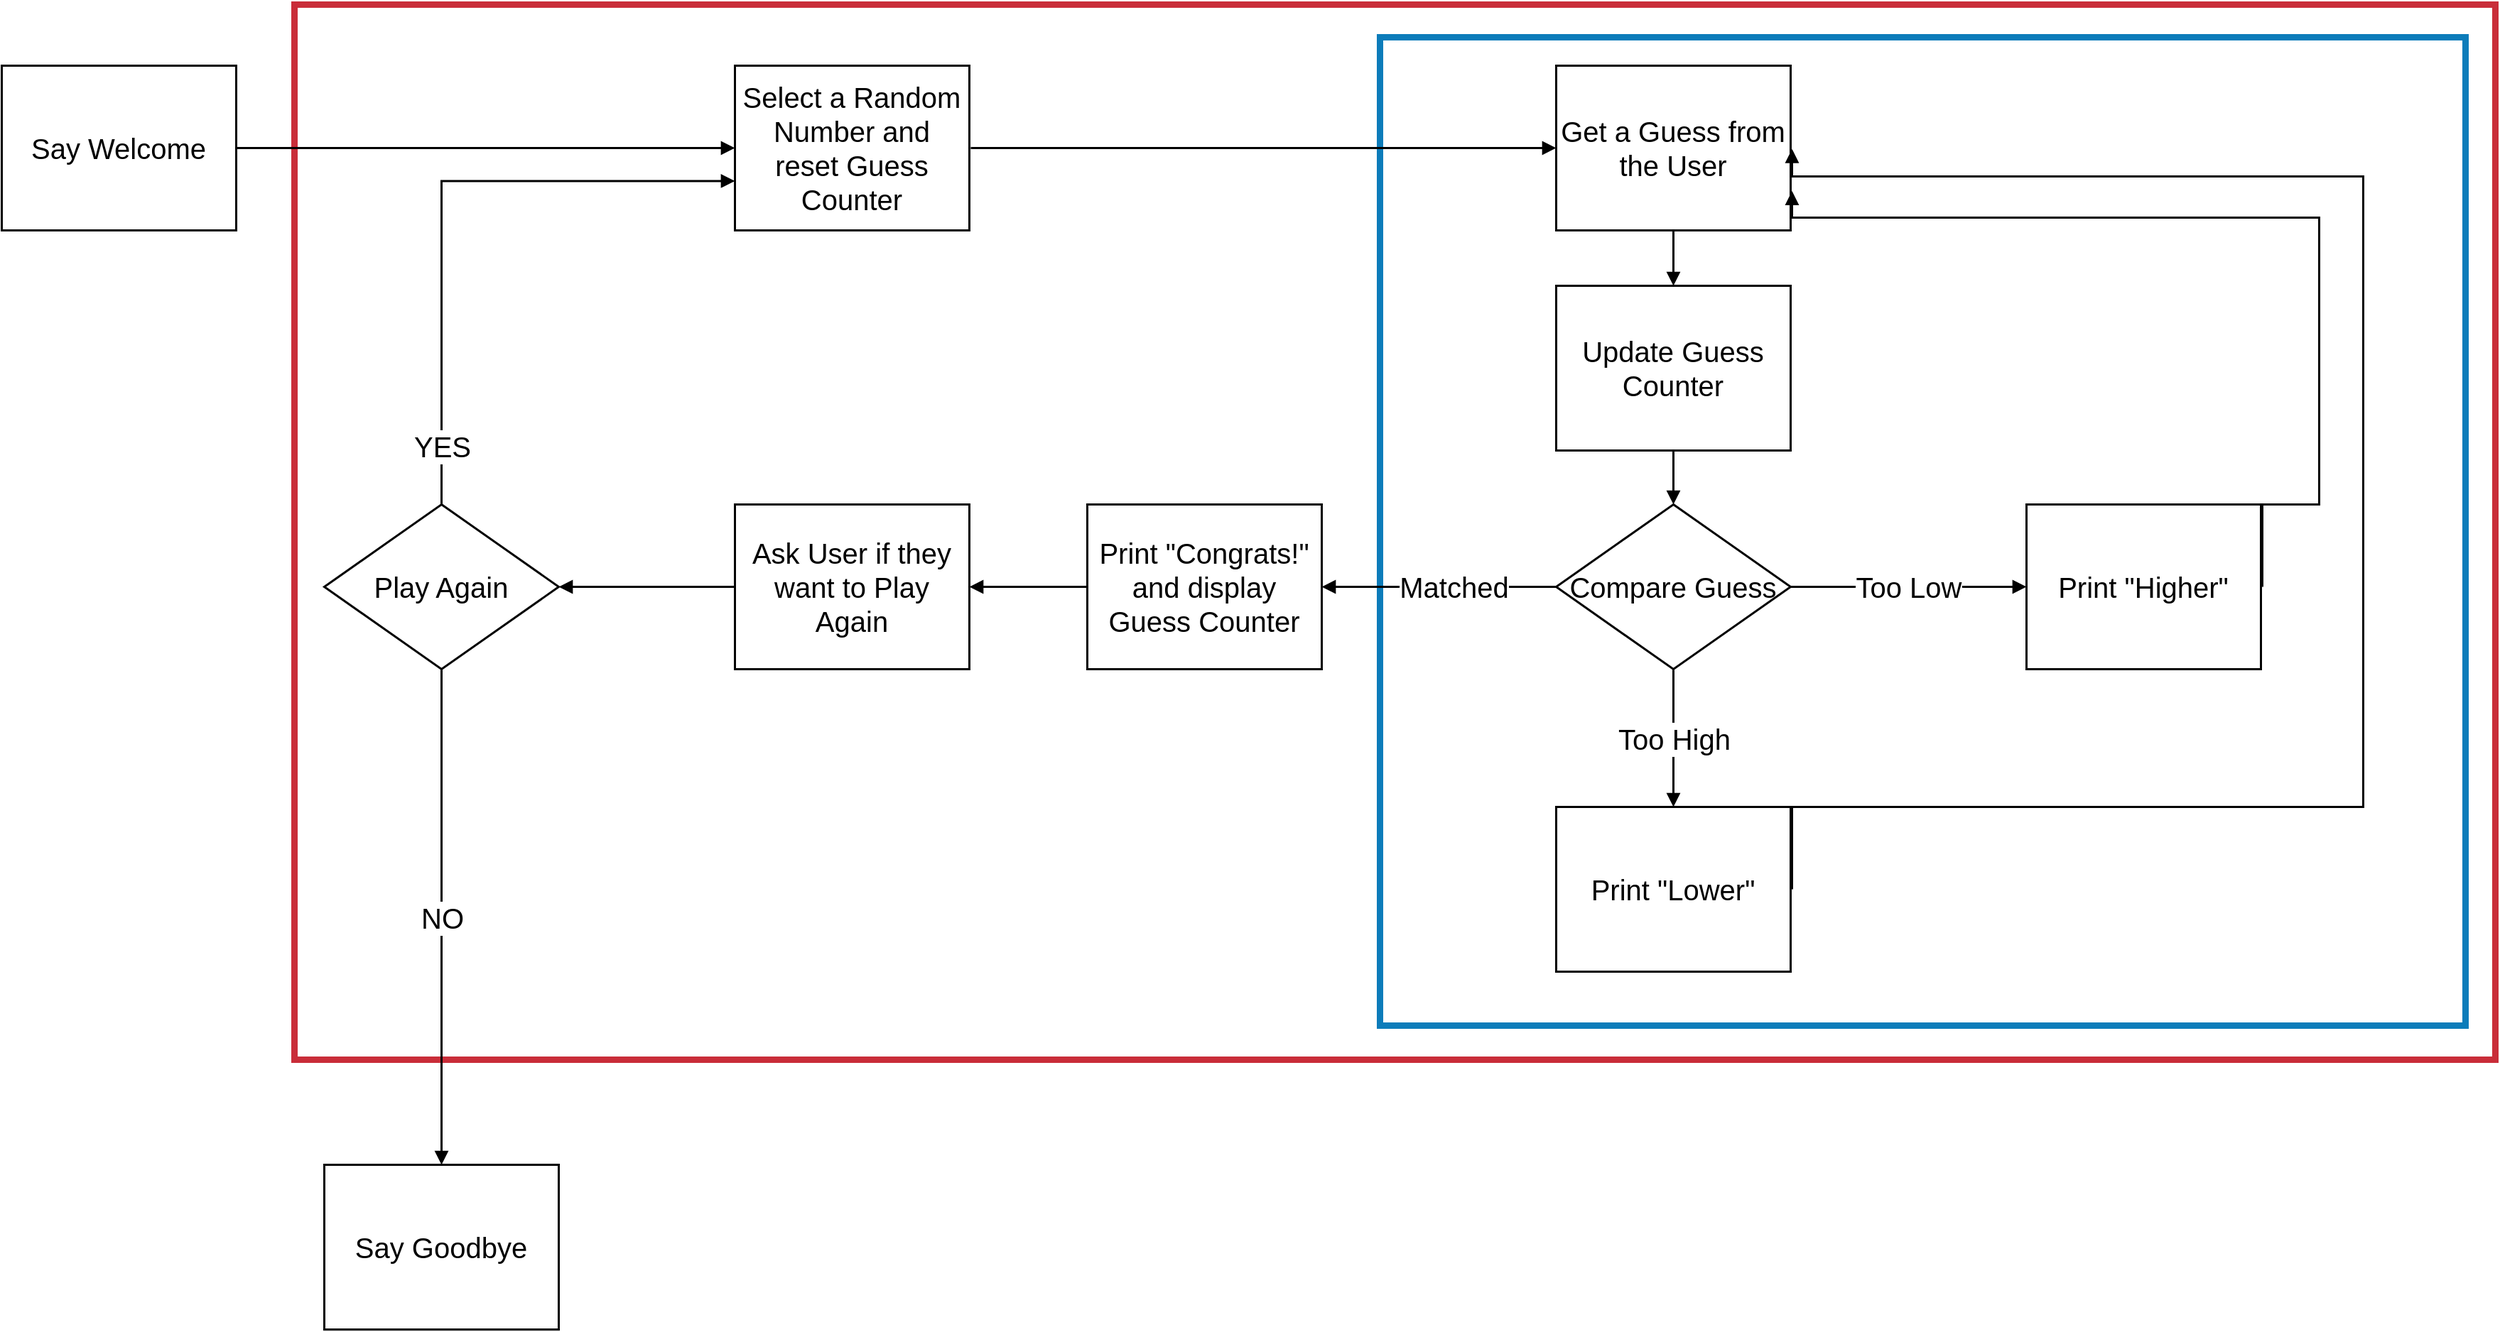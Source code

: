 <?xml version="1.0" encoding="UTF-8"?><mxfile type="Lucidchart-Import" version="17.1.4"><diagram name="Page 1" id="0"><mxGraphModel page="1" pageWidth="1020" pageHeight="1320" grid="1" gridSize="15"><root><mxCell id="0"/><mxCell id="1" parent="0"/><UserObject label="" lucidchartObjectId="PZi6dpZTEsm0" id="2"><mxCell style="html=1;overflow=block;blockSpacing=1;whiteSpace=wrap;fontSize=13;spacing=3.8;strokeColor=#c92d39;strokeOpacity=100;fillOpacity=0;fillColor=#000000;strokeWidth=4.5;" vertex="1" parent="1"><mxGeometry x="236" y="27" width="1549" height="743" as="geometry"/></mxCell></UserObject><UserObject label="" lucidchartObjectId="aZi6Ro7klaEt" id="3"><mxCell style="html=1;overflow=block;blockSpacing=1;whiteSpace=wrap;fontSize=13;spacing=3.8;strokeColor=#0c7cba;strokeOpacity=100;fillOpacity=0;fillColor=#000000;strokeWidth=4.5;" vertex="1" parent="1"><mxGeometry x="1000" y="50" width="764" height="696" as="geometry"/></mxCell></UserObject><UserObject label="Say Welcome" lucidchartObjectId="0Si6KJaVaL3Q" id="4"><mxCell style="html=1;overflow=block;blockSpacing=1;whiteSpace=wrap;fontSize=20;fontColor=default;spacing=3.8;strokeOpacity=100;strokeWidth=1.5;" vertex="1" parent="1"><mxGeometry x="30" y="70" width="165" height="116" as="geometry"/></mxCell></UserObject><UserObject label="Select a Random Number and reset Guess Counter" lucidchartObjectId="~Si6.IU.Ohw-" id="5"><mxCell style="html=1;overflow=block;blockSpacing=1;whiteSpace=wrap;fontSize=20;fontColor=default;spacing=3.8;strokeOpacity=100;strokeWidth=1.5;" vertex="1" parent="1"><mxGeometry x="546" y="70" width="165" height="116" as="geometry"/></mxCell></UserObject><UserObject label="Get a Guess from the User" lucidchartObjectId="nTi6SeQiPC31" id="6"><mxCell style="html=1;overflow=block;blockSpacing=1;whiteSpace=wrap;fontSize=20;fontColor=default;spacing=3.8;strokeOpacity=100;strokeWidth=1.5;" vertex="1" parent="1"><mxGeometry x="1124" y="70" width="165" height="116" as="geometry"/></mxCell></UserObject><UserObject label="Print &quot;Higher&quot; " lucidchartObjectId="HTi6EIUTjdSJ" id="7"><mxCell style="html=1;overflow=block;blockSpacing=1;whiteSpace=wrap;fontSize=20;fontColor=default;spacing=3.8;strokeOpacity=100;strokeWidth=1.5;" vertex="1" parent="1"><mxGeometry x="1455" y="379" width="165" height="116" as="geometry"/></mxCell></UserObject><UserObject label="Compare    Guess" lucidchartObjectId="OTi6t1-SYyoT" id="8"><mxCell style="html=1;overflow=block;blockSpacing=1;whiteSpace=wrap;rhombus;fontSize=20;fontColor=default;spacing=3.8;strokeOpacity=100;strokeWidth=1.5;" vertex="1" parent="1"><mxGeometry x="1124" y="379" width="165" height="116" as="geometry"/></mxCell></UserObject><UserObject label="Print &quot;Lower&quot; " lucidchartObjectId="nUi6TbeZuEdn" id="9"><mxCell style="html=1;overflow=block;blockSpacing=1;whiteSpace=wrap;fontSize=20;fontColor=default;spacing=3.8;strokeOpacity=100;strokeWidth=1.5;" vertex="1" parent="1"><mxGeometry x="1124" y="592" width="165" height="116" as="geometry"/></mxCell></UserObject><UserObject label="Print &quot;Congrats!&quot; and display  Guess Counter" lucidchartObjectId="BUi6DyVIW72B" id="10"><mxCell style="html=1;overflow=block;blockSpacing=1;whiteSpace=wrap;fontSize=20;fontColor=default;spacing=3.8;strokeOpacity=100;strokeWidth=1.5;" vertex="1" parent="1"><mxGeometry x="794" y="379" width="165" height="116" as="geometry"/></mxCell></UserObject><UserObject label="Ask User if they want to Play Again" lucidchartObjectId="mVi6K~r7vYhf" id="11"><mxCell style="html=1;overflow=block;blockSpacing=1;whiteSpace=wrap;fontSize=20;fontColor=default;spacing=3.8;strokeOpacity=100;strokeWidth=1.5;" vertex="1" parent="1"><mxGeometry x="546" y="379" width="165" height="116" as="geometry"/></mxCell></UserObject><UserObject label="Play Again" lucidchartObjectId="uVi6xQJ3AqvH" id="12"><mxCell style="html=1;overflow=block;blockSpacing=1;whiteSpace=wrap;rhombus;fontSize=20;fontColor=default;spacing=3.8;strokeOpacity=100;strokeWidth=1.5;" vertex="1" parent="1"><mxGeometry x="257" y="379" width="165" height="116" as="geometry"/></mxCell></UserObject><UserObject label="" lucidchartObjectId="VVi6OjT8E83I" id="13"><mxCell style="html=1;jettySize=18;whiteSpace=wrap;fontSize=13;fontFamily=Helvetica;strokeWidth=1.5;rounded=1;arcSize=0;edgeStyle=orthogonalEdgeStyle;startArrow=none;endArrow=block;endFill=1;exitX=1;exitY=0.5;exitPerimeter=0;entryX=0;entryY=0.5;entryPerimeter=0;" edge="1" parent="1" source="4" target="5"><mxGeometry width="100" height="100" relative="1" as="geometry"><Array as="points"/></mxGeometry></mxCell></UserObject><UserObject label="" lucidchartObjectId="1Vi62ihHbxk-" id="14"><mxCell style="html=1;jettySize=18;whiteSpace=wrap;fontSize=13;fontFamily=Helvetica;strokeWidth=1.5;rounded=1;arcSize=0;edgeStyle=orthogonalEdgeStyle;startArrow=none;endArrow=block;endFill=1;exitX=1.006;exitY=0.5;exitPerimeter=0;" edge="1" parent="1" source="5" target="6"><mxGeometry width="100" height="100" relative="1" as="geometry"><Array as="points"/></mxGeometry></mxCell></UserObject><UserObject label="" lucidchartObjectId="vWi6Vv4w4_bc" id="15"><mxCell style="html=1;jettySize=18;whiteSpace=wrap;fontSize=13;fontFamily=Helvetica;strokeWidth=1.5;rounded=1;arcSize=0;edgeStyle=orthogonalEdgeStyle;startArrow=none;endArrow=block;endFill=1;exitX=0.5;exitY=1;exitPerimeter=0;entryX=0.5;entryY=0;entryPerimeter=0;" edge="1" parent="1" source="8" target="9"><mxGeometry width="100" height="100" relative="1" as="geometry"><Array as="points"/></mxGeometry></mxCell></UserObject><mxCell id="16" value="Too High" style="text;html=1;resizable=0;labelBackgroundColor=default;align=center;verticalAlign=middle;fontColor=default;fontFamily=Helvetica;fontSize=20;" vertex="1" parent="15"><mxGeometry relative="1" as="geometry"/></mxCell><UserObject label="" lucidchartObjectId="EWi6L_.XTNf7" id="17"><mxCell style="html=1;jettySize=18;whiteSpace=wrap;fontSize=13;fontFamily=Helvetica;strokeWidth=1.5;rounded=1;arcSize=0;edgeStyle=orthogonalEdgeStyle;startArrow=none;endArrow=block;endFill=1;exitX=1;exitY=0.5;exitPerimeter=0;entryX=0;entryY=0.5;entryPerimeter=0;" edge="1" parent="1" source="8" target="7"><mxGeometry width="100" height="100" relative="1" as="geometry"><Array as="points"/></mxGeometry></mxCell></UserObject><mxCell id="18" value="Too Low" style="text;html=1;resizable=0;labelBackgroundColor=default;align=center;verticalAlign=middle;fontColor=default;fontFamily=Helvetica;fontSize=20;" vertex="1" parent="17"><mxGeometry relative="1" as="geometry"/></mxCell><UserObject label="" lucidchartObjectId="KWi6YvG.nw05" id="19"><mxCell style="html=1;jettySize=18;whiteSpace=wrap;fontSize=13;fontFamily=Helvetica;strokeWidth=1.5;rounded=1;arcSize=0;edgeStyle=orthogonalEdgeStyle;startArrow=none;endArrow=block;endFill=1;exitX=1.006;exitY=0.5;exitPerimeter=0;entryX=1.006;entryY=0.506;entryPerimeter=0;" edge="1" parent="1" source="9" target="6"><mxGeometry width="100" height="100" relative="1" as="geometry"><Array as="points"><mxPoint x="1692" y="592"/><mxPoint x="1692" y="148"/></Array></mxGeometry></mxCell></UserObject><UserObject label="" lucidchartObjectId="TWi6MQ16O7Ql" id="20"><mxCell style="html=1;jettySize=18;whiteSpace=wrap;fontSize=13;fontFamily=Helvetica;strokeWidth=1.5;rounded=1;arcSize=0;edgeStyle=orthogonalEdgeStyle;startArrow=none;endArrow=block;endFill=1;exitX=1.006;exitY=0.5;exitPerimeter=0;entryX=1.006;entryY=0.761;entryPerimeter=0;" edge="1" parent="1" source="7" target="6"><mxGeometry width="100" height="100" relative="1" as="geometry"><Array as="points"><mxPoint x="1661" y="379"/><mxPoint x="1661" y="177"/></Array></mxGeometry></mxCell></UserObject><UserObject label="" lucidchartObjectId="gXi6dKt91ppR" id="21"><mxCell style="html=1;jettySize=18;whiteSpace=wrap;fontSize=13;fontFamily=Helvetica;strokeWidth=1.5;rounded=1;arcSize=0;edgeStyle=orthogonalEdgeStyle;startArrow=none;endArrow=block;endFill=1;exitX=0;exitY=0.5;exitPerimeter=0;entryX=1;entryY=0.5;entryPerimeter=0;" edge="1" parent="1" source="8" target="10"><mxGeometry width="100" height="100" relative="1" as="geometry"><Array as="points"/></mxGeometry></mxCell></UserObject><mxCell id="22" value="Matched" style="text;html=1;resizable=0;labelBackgroundColor=default;align=center;verticalAlign=middle;fontColor=default;fontFamily=Helvetica;fontSize=20;" vertex="1" parent="21"><mxGeometry x="-0.123" relative="1" as="geometry"/></mxCell><UserObject label="" lucidchartObjectId="nXi6KqKvMLs5" id="23"><mxCell style="html=1;jettySize=18;whiteSpace=wrap;fontSize=13;fontFamily=Helvetica;strokeWidth=1.5;rounded=1;arcSize=0;edgeStyle=orthogonalEdgeStyle;startArrow=none;endArrow=block;endFill=1;exitX=0;exitY=0.5;exitPerimeter=0;entryX=1;entryY=0.5;entryPerimeter=0;" edge="1" parent="1" source="10" target="11"><mxGeometry width="100" height="100" relative="1" as="geometry"><Array as="points"/></mxGeometry></mxCell></UserObject><UserObject label="" lucidchartObjectId="rXi60C_g8o0r" id="24"><mxCell style="html=1;jettySize=18;whiteSpace=wrap;fontSize=13;fontFamily=Helvetica;strokeWidth=1.5;rounded=1;arcSize=0;edgeStyle=orthogonalEdgeStyle;startArrow=none;endArrow=block;endFill=1;exitX=0;exitY=0.5;exitPerimeter=0;entryX=1;entryY=0.5;entryPerimeter=0;" edge="1" parent="1" source="11" target="12"><mxGeometry width="100" height="100" relative="1" as="geometry"><Array as="points"/></mxGeometry></mxCell></UserObject><UserObject label="" lucidchartObjectId="xXi6e~lXUp6u" id="25"><mxCell style="html=1;jettySize=18;whiteSpace=wrap;fontSize=13;fontFamily=Helvetica;strokeWidth=1.5;rounded=1;arcSize=0;edgeStyle=orthogonalEdgeStyle;startArrow=none;endArrow=block;endFill=1;exitX=0.5;exitY=0;exitPerimeter=0;entryX=0;entryY=0.7;entryPerimeter=0;" edge="1" parent="1" source="12" target="5"><mxGeometry width="100" height="100" relative="1" as="geometry"><Array as="points"/></mxGeometry></mxCell></UserObject><mxCell id="26" value="YES" style="text;html=1;resizable=0;labelBackgroundColor=default;align=center;verticalAlign=middle;fontColor=default;fontFamily=Helvetica;fontSize=20;" vertex="1" parent="25"><mxGeometry x="-0.812" relative="1" as="geometry"/></mxCell><UserObject label="Say Goodbye" lucidchartObjectId="YXi6xBJHD3Ni" id="27"><mxCell style="html=1;overflow=block;blockSpacing=1;whiteSpace=wrap;fontSize=20;fontColor=default;spacing=3.8;strokeOpacity=100;strokeWidth=1.5;" vertex="1" parent="1"><mxGeometry x="257" y="844" width="165" height="116" as="geometry"/></mxCell></UserObject><UserObject label="" lucidchartObjectId="aYi69T5zbDOK" id="28"><mxCell style="html=1;jettySize=18;whiteSpace=wrap;fontSize=13;fontFamily=Helvetica;strokeWidth=1.5;rounded=1;arcSize=0;edgeStyle=orthogonalEdgeStyle;startArrow=none;endArrow=block;endFill=1;exitX=0.5;exitY=1;exitPerimeter=0;entryX=0.5;entryY=0;entryPerimeter=0;" edge="1" parent="1" source="12" target="27"><mxGeometry width="100" height="100" relative="1" as="geometry"><Array as="points"/></mxGeometry></mxCell></UserObject><mxCell id="29" value="NO" style="text;html=1;resizable=0;labelBackgroundColor=default;align=center;verticalAlign=middle;fontColor=default;fontFamily=Helvetica;fontSize=20;" vertex="1" parent="28"><mxGeometry relative="1" as="geometry"/></mxCell><UserObject label="Update Guess Counter" lucidchartObjectId="y3i6QjcRLz1J" id="30"><mxCell style="html=1;overflow=block;blockSpacing=1;whiteSpace=wrap;fontSize=20;fontColor=default;spacing=3.8;strokeOpacity=100;strokeWidth=1.5;" vertex="1" parent="1"><mxGeometry x="1124" y="225" width="165" height="116" as="geometry"/></mxCell></UserObject><UserObject label="" lucidchartObjectId="Q3i6~9~riA9M" id="31"><mxCell style="html=1;jettySize=18;whiteSpace=wrap;fontSize=13;fontFamily=Helvetica;strokeWidth=1.5;rounded=1;arcSize=0;edgeStyle=orthogonalEdgeStyle;startArrow=none;endArrow=block;endFill=1;exitX=0.5;exitY=1;exitPerimeter=0;entryX=0.5;entryY=0;entryPerimeter=0;" edge="1" parent="1" source="6" target="30"><mxGeometry width="100" height="100" relative="1" as="geometry"><Array as="points"/></mxGeometry></mxCell></UserObject><UserObject label="" lucidchartObjectId="83i6R5inc0DD" id="32"><mxCell style="html=1;jettySize=18;whiteSpace=wrap;fontSize=13;fontFamily=Helvetica;strokeWidth=1.5;rounded=1;arcSize=0;edgeStyle=orthogonalEdgeStyle;startArrow=none;endArrow=block;endFill=1;exitX=0.5;exitY=1;exitPerimeter=0;entryX=0.5;entryY=0;entryPerimeter=0;" edge="1" parent="1" source="30" target="8"><mxGeometry width="100" height="100" relative="1" as="geometry"><Array as="points"/></mxGeometry></mxCell></UserObject></root></mxGraphModel></diagram></mxfile>
